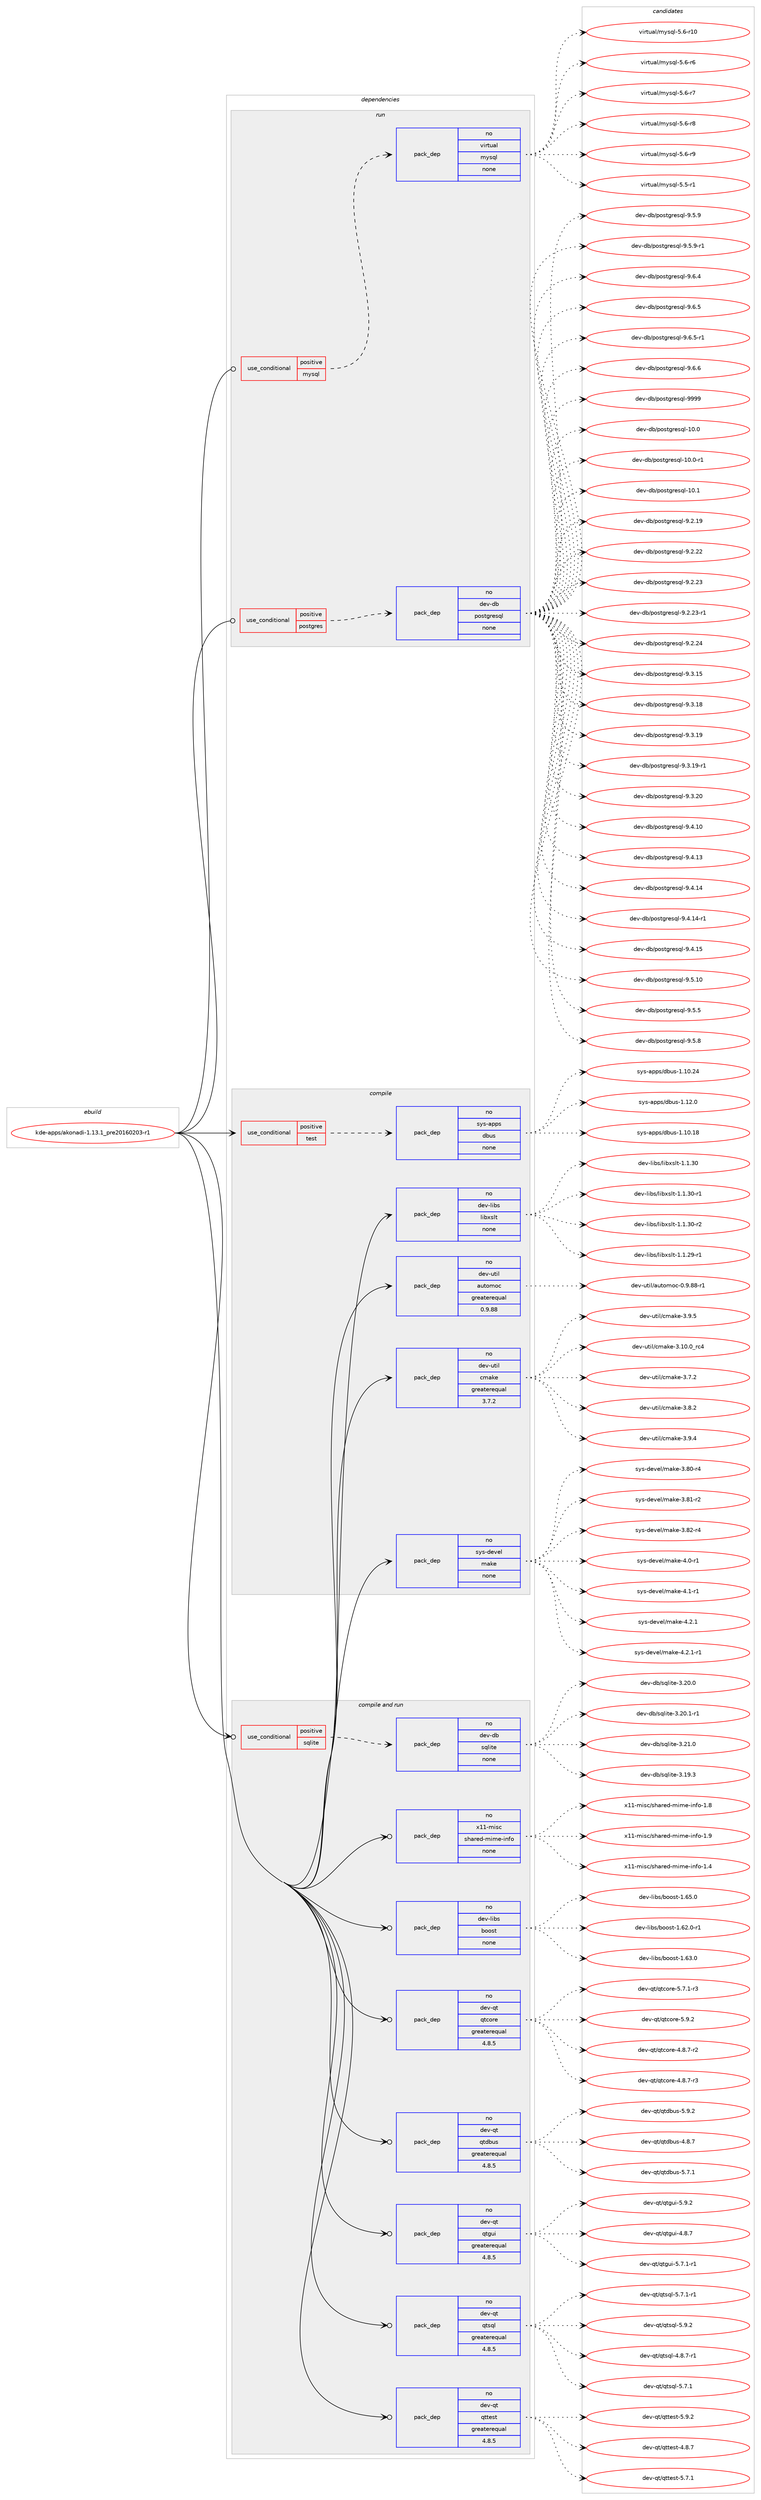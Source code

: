 digraph prolog {

# *************
# Graph options
# *************

newrank=true;
concentrate=true;
compound=true;
graph [rankdir=LR,fontname=Helvetica,fontsize=10,ranksep=1.5];#, ranksep=2.5, nodesep=0.2];
edge  [arrowhead=vee];
node  [fontname=Helvetica,fontsize=10];

# **********
# The ebuild
# **********

subgraph cluster_leftcol {
color=gray;
rank=same;
label=<<i>ebuild</i>>;
id [label="kde-apps/akonadi-1.13.1_pre20160203-r1", color=red, width=4, href="../kde-apps/akonadi-1.13.1_pre20160203-r1.svg"];
}

# ****************
# The dependencies
# ****************

subgraph cluster_midcol {
color=gray;
label=<<i>dependencies</i>>;
subgraph cluster_compile {
fillcolor="#eeeeee";
style=filled;
label=<<i>compile</i>>;
subgraph cond82275 {
dependency313034 [label=<<TABLE BORDER="0" CELLBORDER="1" CELLSPACING="0" CELLPADDING="4"><TR><TD ROWSPAN="3" CELLPADDING="10">use_conditional</TD></TR><TR><TD>positive</TD></TR><TR><TD>test</TD></TR></TABLE>>, shape=none, color=red];
subgraph pack225768 {
dependency313035 [label=<<TABLE BORDER="0" CELLBORDER="1" CELLSPACING="0" CELLPADDING="4" WIDTH="220"><TR><TD ROWSPAN="6" CELLPADDING="30">pack_dep</TD></TR><TR><TD WIDTH="110">no</TD></TR><TR><TD>sys-apps</TD></TR><TR><TD>dbus</TD></TR><TR><TD>none</TD></TR><TR><TD></TD></TR></TABLE>>, shape=none, color=blue];
}
dependency313034:e -> dependency313035:w [weight=20,style="dashed",arrowhead="vee"];
}
id:e -> dependency313034:w [weight=20,style="solid",arrowhead="vee"];
subgraph pack225769 {
dependency313036 [label=<<TABLE BORDER="0" CELLBORDER="1" CELLSPACING="0" CELLPADDING="4" WIDTH="220"><TR><TD ROWSPAN="6" CELLPADDING="30">pack_dep</TD></TR><TR><TD WIDTH="110">no</TD></TR><TR><TD>dev-libs</TD></TR><TR><TD>libxslt</TD></TR><TR><TD>none</TD></TR><TR><TD></TD></TR></TABLE>>, shape=none, color=blue];
}
id:e -> dependency313036:w [weight=20,style="solid",arrowhead="vee"];
subgraph pack225770 {
dependency313037 [label=<<TABLE BORDER="0" CELLBORDER="1" CELLSPACING="0" CELLPADDING="4" WIDTH="220"><TR><TD ROWSPAN="6" CELLPADDING="30">pack_dep</TD></TR><TR><TD WIDTH="110">no</TD></TR><TR><TD>dev-util</TD></TR><TR><TD>automoc</TD></TR><TR><TD>greaterequal</TD></TR><TR><TD>0.9.88</TD></TR></TABLE>>, shape=none, color=blue];
}
id:e -> dependency313037:w [weight=20,style="solid",arrowhead="vee"];
subgraph pack225771 {
dependency313038 [label=<<TABLE BORDER="0" CELLBORDER="1" CELLSPACING="0" CELLPADDING="4" WIDTH="220"><TR><TD ROWSPAN="6" CELLPADDING="30">pack_dep</TD></TR><TR><TD WIDTH="110">no</TD></TR><TR><TD>dev-util</TD></TR><TR><TD>cmake</TD></TR><TR><TD>greaterequal</TD></TR><TR><TD>3.7.2</TD></TR></TABLE>>, shape=none, color=blue];
}
id:e -> dependency313038:w [weight=20,style="solid",arrowhead="vee"];
subgraph pack225772 {
dependency313039 [label=<<TABLE BORDER="0" CELLBORDER="1" CELLSPACING="0" CELLPADDING="4" WIDTH="220"><TR><TD ROWSPAN="6" CELLPADDING="30">pack_dep</TD></TR><TR><TD WIDTH="110">no</TD></TR><TR><TD>sys-devel</TD></TR><TR><TD>make</TD></TR><TR><TD>none</TD></TR><TR><TD></TD></TR></TABLE>>, shape=none, color=blue];
}
id:e -> dependency313039:w [weight=20,style="solid",arrowhead="vee"];
}
subgraph cluster_compileandrun {
fillcolor="#eeeeee";
style=filled;
label=<<i>compile and run</i>>;
subgraph cond82276 {
dependency313040 [label=<<TABLE BORDER="0" CELLBORDER="1" CELLSPACING="0" CELLPADDING="4"><TR><TD ROWSPAN="3" CELLPADDING="10">use_conditional</TD></TR><TR><TD>positive</TD></TR><TR><TD>sqlite</TD></TR></TABLE>>, shape=none, color=red];
subgraph pack225773 {
dependency313041 [label=<<TABLE BORDER="0" CELLBORDER="1" CELLSPACING="0" CELLPADDING="4" WIDTH="220"><TR><TD ROWSPAN="6" CELLPADDING="30">pack_dep</TD></TR><TR><TD WIDTH="110">no</TD></TR><TR><TD>dev-db</TD></TR><TR><TD>sqlite</TD></TR><TR><TD>none</TD></TR><TR><TD></TD></TR></TABLE>>, shape=none, color=blue];
}
dependency313040:e -> dependency313041:w [weight=20,style="dashed",arrowhead="vee"];
}
id:e -> dependency313040:w [weight=20,style="solid",arrowhead="odotvee"];
subgraph pack225774 {
dependency313042 [label=<<TABLE BORDER="0" CELLBORDER="1" CELLSPACING="0" CELLPADDING="4" WIDTH="220"><TR><TD ROWSPAN="6" CELLPADDING="30">pack_dep</TD></TR><TR><TD WIDTH="110">no</TD></TR><TR><TD>dev-libs</TD></TR><TR><TD>boost</TD></TR><TR><TD>none</TD></TR><TR><TD></TD></TR></TABLE>>, shape=none, color=blue];
}
id:e -> dependency313042:w [weight=20,style="solid",arrowhead="odotvee"];
subgraph pack225775 {
dependency313043 [label=<<TABLE BORDER="0" CELLBORDER="1" CELLSPACING="0" CELLPADDING="4" WIDTH="220"><TR><TD ROWSPAN="6" CELLPADDING="30">pack_dep</TD></TR><TR><TD WIDTH="110">no</TD></TR><TR><TD>dev-qt</TD></TR><TR><TD>qtcore</TD></TR><TR><TD>greaterequal</TD></TR><TR><TD>4.8.5</TD></TR></TABLE>>, shape=none, color=blue];
}
id:e -> dependency313043:w [weight=20,style="solid",arrowhead="odotvee"];
subgraph pack225776 {
dependency313044 [label=<<TABLE BORDER="0" CELLBORDER="1" CELLSPACING="0" CELLPADDING="4" WIDTH="220"><TR><TD ROWSPAN="6" CELLPADDING="30">pack_dep</TD></TR><TR><TD WIDTH="110">no</TD></TR><TR><TD>dev-qt</TD></TR><TR><TD>qtdbus</TD></TR><TR><TD>greaterequal</TD></TR><TR><TD>4.8.5</TD></TR></TABLE>>, shape=none, color=blue];
}
id:e -> dependency313044:w [weight=20,style="solid",arrowhead="odotvee"];
subgraph pack225777 {
dependency313045 [label=<<TABLE BORDER="0" CELLBORDER="1" CELLSPACING="0" CELLPADDING="4" WIDTH="220"><TR><TD ROWSPAN="6" CELLPADDING="30">pack_dep</TD></TR><TR><TD WIDTH="110">no</TD></TR><TR><TD>dev-qt</TD></TR><TR><TD>qtgui</TD></TR><TR><TD>greaterequal</TD></TR><TR><TD>4.8.5</TD></TR></TABLE>>, shape=none, color=blue];
}
id:e -> dependency313045:w [weight=20,style="solid",arrowhead="odotvee"];
subgraph pack225778 {
dependency313046 [label=<<TABLE BORDER="0" CELLBORDER="1" CELLSPACING="0" CELLPADDING="4" WIDTH="220"><TR><TD ROWSPAN="6" CELLPADDING="30">pack_dep</TD></TR><TR><TD WIDTH="110">no</TD></TR><TR><TD>dev-qt</TD></TR><TR><TD>qtsql</TD></TR><TR><TD>greaterequal</TD></TR><TR><TD>4.8.5</TD></TR></TABLE>>, shape=none, color=blue];
}
id:e -> dependency313046:w [weight=20,style="solid",arrowhead="odotvee"];
subgraph pack225779 {
dependency313047 [label=<<TABLE BORDER="0" CELLBORDER="1" CELLSPACING="0" CELLPADDING="4" WIDTH="220"><TR><TD ROWSPAN="6" CELLPADDING="30">pack_dep</TD></TR><TR><TD WIDTH="110">no</TD></TR><TR><TD>dev-qt</TD></TR><TR><TD>qttest</TD></TR><TR><TD>greaterequal</TD></TR><TR><TD>4.8.5</TD></TR></TABLE>>, shape=none, color=blue];
}
id:e -> dependency313047:w [weight=20,style="solid",arrowhead="odotvee"];
subgraph pack225780 {
dependency313048 [label=<<TABLE BORDER="0" CELLBORDER="1" CELLSPACING="0" CELLPADDING="4" WIDTH="220"><TR><TD ROWSPAN="6" CELLPADDING="30">pack_dep</TD></TR><TR><TD WIDTH="110">no</TD></TR><TR><TD>x11-misc</TD></TR><TR><TD>shared-mime-info</TD></TR><TR><TD>none</TD></TR><TR><TD></TD></TR></TABLE>>, shape=none, color=blue];
}
id:e -> dependency313048:w [weight=20,style="solid",arrowhead="odotvee"];
}
subgraph cluster_run {
fillcolor="#eeeeee";
style=filled;
label=<<i>run</i>>;
subgraph cond82277 {
dependency313049 [label=<<TABLE BORDER="0" CELLBORDER="1" CELLSPACING="0" CELLPADDING="4"><TR><TD ROWSPAN="3" CELLPADDING="10">use_conditional</TD></TR><TR><TD>positive</TD></TR><TR><TD>mysql</TD></TR></TABLE>>, shape=none, color=red];
subgraph pack225781 {
dependency313050 [label=<<TABLE BORDER="0" CELLBORDER="1" CELLSPACING="0" CELLPADDING="4" WIDTH="220"><TR><TD ROWSPAN="6" CELLPADDING="30">pack_dep</TD></TR><TR><TD WIDTH="110">no</TD></TR><TR><TD>virtual</TD></TR><TR><TD>mysql</TD></TR><TR><TD>none</TD></TR><TR><TD></TD></TR></TABLE>>, shape=none, color=blue];
}
dependency313049:e -> dependency313050:w [weight=20,style="dashed",arrowhead="vee"];
}
id:e -> dependency313049:w [weight=20,style="solid",arrowhead="odot"];
subgraph cond82278 {
dependency313051 [label=<<TABLE BORDER="0" CELLBORDER="1" CELLSPACING="0" CELLPADDING="4"><TR><TD ROWSPAN="3" CELLPADDING="10">use_conditional</TD></TR><TR><TD>positive</TD></TR><TR><TD>postgres</TD></TR></TABLE>>, shape=none, color=red];
subgraph pack225782 {
dependency313052 [label=<<TABLE BORDER="0" CELLBORDER="1" CELLSPACING="0" CELLPADDING="4" WIDTH="220"><TR><TD ROWSPAN="6" CELLPADDING="30">pack_dep</TD></TR><TR><TD WIDTH="110">no</TD></TR><TR><TD>dev-db</TD></TR><TR><TD>postgresql</TD></TR><TR><TD>none</TD></TR><TR><TD></TD></TR></TABLE>>, shape=none, color=blue];
}
dependency313051:e -> dependency313052:w [weight=20,style="dashed",arrowhead="vee"];
}
id:e -> dependency313051:w [weight=20,style="solid",arrowhead="odot"];
}
}

# **************
# The candidates
# **************

subgraph cluster_choices {
rank=same;
color=gray;
label=<<i>candidates</i>>;

subgraph choice225768 {
color=black;
nodesep=1;
choice115121115459711211211547100981171154549464948464956 [label="sys-apps/dbus-1.10.18", color=red, width=4,href="../sys-apps/dbus-1.10.18.svg"];
choice115121115459711211211547100981171154549464948465052 [label="sys-apps/dbus-1.10.24", color=red, width=4,href="../sys-apps/dbus-1.10.24.svg"];
choice1151211154597112112115471009811711545494649504648 [label="sys-apps/dbus-1.12.0", color=red, width=4,href="../sys-apps/dbus-1.12.0.svg"];
dependency313035:e -> choice115121115459711211211547100981171154549464948464956:w [style=dotted,weight="100"];
dependency313035:e -> choice115121115459711211211547100981171154549464948465052:w [style=dotted,weight="100"];
dependency313035:e -> choice1151211154597112112115471009811711545494649504648:w [style=dotted,weight="100"];
}
subgraph choice225769 {
color=black;
nodesep=1;
choice10010111845108105981154710810598120115108116454946494650574511449 [label="dev-libs/libxslt-1.1.29-r1", color=red, width=4,href="../dev-libs/libxslt-1.1.29-r1.svg"];
choice1001011184510810598115471081059812011510811645494649465148 [label="dev-libs/libxslt-1.1.30", color=red, width=4,href="../dev-libs/libxslt-1.1.30.svg"];
choice10010111845108105981154710810598120115108116454946494651484511449 [label="dev-libs/libxslt-1.1.30-r1", color=red, width=4,href="../dev-libs/libxslt-1.1.30-r1.svg"];
choice10010111845108105981154710810598120115108116454946494651484511450 [label="dev-libs/libxslt-1.1.30-r2", color=red, width=4,href="../dev-libs/libxslt-1.1.30-r2.svg"];
dependency313036:e -> choice10010111845108105981154710810598120115108116454946494650574511449:w [style=dotted,weight="100"];
dependency313036:e -> choice1001011184510810598115471081059812011510811645494649465148:w [style=dotted,weight="100"];
dependency313036:e -> choice10010111845108105981154710810598120115108116454946494651484511449:w [style=dotted,weight="100"];
dependency313036:e -> choice10010111845108105981154710810598120115108116454946494651484511450:w [style=dotted,weight="100"];
}
subgraph choice225770 {
color=black;
nodesep=1;
choice10010111845117116105108479711711611110911199454846574656564511449 [label="dev-util/automoc-0.9.88-r1", color=red, width=4,href="../dev-util/automoc-0.9.88-r1.svg"];
dependency313037:e -> choice10010111845117116105108479711711611110911199454846574656564511449:w [style=dotted,weight="100"];
}
subgraph choice225771 {
color=black;
nodesep=1;
choice1001011184511711610510847991099710710145514649484648951149952 [label="dev-util/cmake-3.10.0_rc4", color=red, width=4,href="../dev-util/cmake-3.10.0_rc4.svg"];
choice10010111845117116105108479910997107101455146554650 [label="dev-util/cmake-3.7.2", color=red, width=4,href="../dev-util/cmake-3.7.2.svg"];
choice10010111845117116105108479910997107101455146564650 [label="dev-util/cmake-3.8.2", color=red, width=4,href="../dev-util/cmake-3.8.2.svg"];
choice10010111845117116105108479910997107101455146574652 [label="dev-util/cmake-3.9.4", color=red, width=4,href="../dev-util/cmake-3.9.4.svg"];
choice10010111845117116105108479910997107101455146574653 [label="dev-util/cmake-3.9.5", color=red, width=4,href="../dev-util/cmake-3.9.5.svg"];
dependency313038:e -> choice1001011184511711610510847991099710710145514649484648951149952:w [style=dotted,weight="100"];
dependency313038:e -> choice10010111845117116105108479910997107101455146554650:w [style=dotted,weight="100"];
dependency313038:e -> choice10010111845117116105108479910997107101455146564650:w [style=dotted,weight="100"];
dependency313038:e -> choice10010111845117116105108479910997107101455146574652:w [style=dotted,weight="100"];
dependency313038:e -> choice10010111845117116105108479910997107101455146574653:w [style=dotted,weight="100"];
}
subgraph choice225772 {
color=black;
nodesep=1;
choice11512111545100101118101108471099710710145514656484511452 [label="sys-devel/make-3.80-r4", color=red, width=4,href="../sys-devel/make-3.80-r4.svg"];
choice11512111545100101118101108471099710710145514656494511450 [label="sys-devel/make-3.81-r2", color=red, width=4,href="../sys-devel/make-3.81-r2.svg"];
choice11512111545100101118101108471099710710145514656504511452 [label="sys-devel/make-3.82-r4", color=red, width=4,href="../sys-devel/make-3.82-r4.svg"];
choice115121115451001011181011084710997107101455246484511449 [label="sys-devel/make-4.0-r1", color=red, width=4,href="../sys-devel/make-4.0-r1.svg"];
choice115121115451001011181011084710997107101455246494511449 [label="sys-devel/make-4.1-r1", color=red, width=4,href="../sys-devel/make-4.1-r1.svg"];
choice115121115451001011181011084710997107101455246504649 [label="sys-devel/make-4.2.1", color=red, width=4,href="../sys-devel/make-4.2.1.svg"];
choice1151211154510010111810110847109971071014552465046494511449 [label="sys-devel/make-4.2.1-r1", color=red, width=4,href="../sys-devel/make-4.2.1-r1.svg"];
dependency313039:e -> choice11512111545100101118101108471099710710145514656484511452:w [style=dotted,weight="100"];
dependency313039:e -> choice11512111545100101118101108471099710710145514656494511450:w [style=dotted,weight="100"];
dependency313039:e -> choice11512111545100101118101108471099710710145514656504511452:w [style=dotted,weight="100"];
dependency313039:e -> choice115121115451001011181011084710997107101455246484511449:w [style=dotted,weight="100"];
dependency313039:e -> choice115121115451001011181011084710997107101455246494511449:w [style=dotted,weight="100"];
dependency313039:e -> choice115121115451001011181011084710997107101455246504649:w [style=dotted,weight="100"];
dependency313039:e -> choice1151211154510010111810110847109971071014552465046494511449:w [style=dotted,weight="100"];
}
subgraph choice225773 {
color=black;
nodesep=1;
choice10010111845100984711511310810511610145514649574651 [label="dev-db/sqlite-3.19.3", color=red, width=4,href="../dev-db/sqlite-3.19.3.svg"];
choice10010111845100984711511310810511610145514650484648 [label="dev-db/sqlite-3.20.0", color=red, width=4,href="../dev-db/sqlite-3.20.0.svg"];
choice100101118451009847115113108105116101455146504846494511449 [label="dev-db/sqlite-3.20.1-r1", color=red, width=4,href="../dev-db/sqlite-3.20.1-r1.svg"];
choice10010111845100984711511310810511610145514650494648 [label="dev-db/sqlite-3.21.0", color=red, width=4,href="../dev-db/sqlite-3.21.0.svg"];
dependency313041:e -> choice10010111845100984711511310810511610145514649574651:w [style=dotted,weight="100"];
dependency313041:e -> choice10010111845100984711511310810511610145514650484648:w [style=dotted,weight="100"];
dependency313041:e -> choice100101118451009847115113108105116101455146504846494511449:w [style=dotted,weight="100"];
dependency313041:e -> choice10010111845100984711511310810511610145514650494648:w [style=dotted,weight="100"];
}
subgraph choice225774 {
color=black;
nodesep=1;
choice10010111845108105981154798111111115116454946545046484511449 [label="dev-libs/boost-1.62.0-r1", color=red, width=4,href="../dev-libs/boost-1.62.0-r1.svg"];
choice1001011184510810598115479811111111511645494654514648 [label="dev-libs/boost-1.63.0", color=red, width=4,href="../dev-libs/boost-1.63.0.svg"];
choice1001011184510810598115479811111111511645494654534648 [label="dev-libs/boost-1.65.0", color=red, width=4,href="../dev-libs/boost-1.65.0.svg"];
dependency313042:e -> choice10010111845108105981154798111111115116454946545046484511449:w [style=dotted,weight="100"];
dependency313042:e -> choice1001011184510810598115479811111111511645494654514648:w [style=dotted,weight="100"];
dependency313042:e -> choice1001011184510810598115479811111111511645494654534648:w [style=dotted,weight="100"];
}
subgraph choice225775 {
color=black;
nodesep=1;
choice1001011184511311647113116991111141014552465646554511450 [label="dev-qt/qtcore-4.8.7-r2", color=red, width=4,href="../dev-qt/qtcore-4.8.7-r2.svg"];
choice1001011184511311647113116991111141014552465646554511451 [label="dev-qt/qtcore-4.8.7-r3", color=red, width=4,href="../dev-qt/qtcore-4.8.7-r3.svg"];
choice1001011184511311647113116991111141014553465546494511451 [label="dev-qt/qtcore-5.7.1-r3", color=red, width=4,href="../dev-qt/qtcore-5.7.1-r3.svg"];
choice100101118451131164711311699111114101455346574650 [label="dev-qt/qtcore-5.9.2", color=red, width=4,href="../dev-qt/qtcore-5.9.2.svg"];
dependency313043:e -> choice1001011184511311647113116991111141014552465646554511450:w [style=dotted,weight="100"];
dependency313043:e -> choice1001011184511311647113116991111141014552465646554511451:w [style=dotted,weight="100"];
dependency313043:e -> choice1001011184511311647113116991111141014553465546494511451:w [style=dotted,weight="100"];
dependency313043:e -> choice100101118451131164711311699111114101455346574650:w [style=dotted,weight="100"];
}
subgraph choice225776 {
color=black;
nodesep=1;
choice100101118451131164711311610098117115455246564655 [label="dev-qt/qtdbus-4.8.7", color=red, width=4,href="../dev-qt/qtdbus-4.8.7.svg"];
choice100101118451131164711311610098117115455346554649 [label="dev-qt/qtdbus-5.7.1", color=red, width=4,href="../dev-qt/qtdbus-5.7.1.svg"];
choice100101118451131164711311610098117115455346574650 [label="dev-qt/qtdbus-5.9.2", color=red, width=4,href="../dev-qt/qtdbus-5.9.2.svg"];
dependency313044:e -> choice100101118451131164711311610098117115455246564655:w [style=dotted,weight="100"];
dependency313044:e -> choice100101118451131164711311610098117115455346554649:w [style=dotted,weight="100"];
dependency313044:e -> choice100101118451131164711311610098117115455346574650:w [style=dotted,weight="100"];
}
subgraph choice225777 {
color=black;
nodesep=1;
choice1001011184511311647113116103117105455246564655 [label="dev-qt/qtgui-4.8.7", color=red, width=4,href="../dev-qt/qtgui-4.8.7.svg"];
choice10010111845113116471131161031171054553465546494511449 [label="dev-qt/qtgui-5.7.1-r1", color=red, width=4,href="../dev-qt/qtgui-5.7.1-r1.svg"];
choice1001011184511311647113116103117105455346574650 [label="dev-qt/qtgui-5.9.2", color=red, width=4,href="../dev-qt/qtgui-5.9.2.svg"];
dependency313045:e -> choice1001011184511311647113116103117105455246564655:w [style=dotted,weight="100"];
dependency313045:e -> choice10010111845113116471131161031171054553465546494511449:w [style=dotted,weight="100"];
dependency313045:e -> choice1001011184511311647113116103117105455346574650:w [style=dotted,weight="100"];
}
subgraph choice225778 {
color=black;
nodesep=1;
choice10010111845113116471131161151131084552465646554511449 [label="dev-qt/qtsql-4.8.7-r1", color=red, width=4,href="../dev-qt/qtsql-4.8.7-r1.svg"];
choice1001011184511311647113116115113108455346554649 [label="dev-qt/qtsql-5.7.1", color=red, width=4,href="../dev-qt/qtsql-5.7.1.svg"];
choice10010111845113116471131161151131084553465546494511449 [label="dev-qt/qtsql-5.7.1-r1", color=red, width=4,href="../dev-qt/qtsql-5.7.1-r1.svg"];
choice1001011184511311647113116115113108455346574650 [label="dev-qt/qtsql-5.9.2", color=red, width=4,href="../dev-qt/qtsql-5.9.2.svg"];
dependency313046:e -> choice10010111845113116471131161151131084552465646554511449:w [style=dotted,weight="100"];
dependency313046:e -> choice1001011184511311647113116115113108455346554649:w [style=dotted,weight="100"];
dependency313046:e -> choice10010111845113116471131161151131084553465546494511449:w [style=dotted,weight="100"];
dependency313046:e -> choice1001011184511311647113116115113108455346574650:w [style=dotted,weight="100"];
}
subgraph choice225779 {
color=black;
nodesep=1;
choice1001011184511311647113116116101115116455246564655 [label="dev-qt/qttest-4.8.7", color=red, width=4,href="../dev-qt/qttest-4.8.7.svg"];
choice1001011184511311647113116116101115116455346554649 [label="dev-qt/qttest-5.7.1", color=red, width=4,href="../dev-qt/qttest-5.7.1.svg"];
choice1001011184511311647113116116101115116455346574650 [label="dev-qt/qttest-5.9.2", color=red, width=4,href="../dev-qt/qttest-5.9.2.svg"];
dependency313047:e -> choice1001011184511311647113116116101115116455246564655:w [style=dotted,weight="100"];
dependency313047:e -> choice1001011184511311647113116116101115116455346554649:w [style=dotted,weight="100"];
dependency313047:e -> choice1001011184511311647113116116101115116455346574650:w [style=dotted,weight="100"];
}
subgraph choice225780 {
color=black;
nodesep=1;
choice120494945109105115994711510497114101100451091051091014510511010211145494652 [label="x11-misc/shared-mime-info-1.4", color=red, width=4,href="../x11-misc/shared-mime-info-1.4.svg"];
choice120494945109105115994711510497114101100451091051091014510511010211145494656 [label="x11-misc/shared-mime-info-1.8", color=red, width=4,href="../x11-misc/shared-mime-info-1.8.svg"];
choice120494945109105115994711510497114101100451091051091014510511010211145494657 [label="x11-misc/shared-mime-info-1.9", color=red, width=4,href="../x11-misc/shared-mime-info-1.9.svg"];
dependency313048:e -> choice120494945109105115994711510497114101100451091051091014510511010211145494652:w [style=dotted,weight="100"];
dependency313048:e -> choice120494945109105115994711510497114101100451091051091014510511010211145494656:w [style=dotted,weight="100"];
dependency313048:e -> choice120494945109105115994711510497114101100451091051091014510511010211145494657:w [style=dotted,weight="100"];
}
subgraph choice225781 {
color=black;
nodesep=1;
choice1181051141161179710847109121115113108455346534511449 [label="virtual/mysql-5.5-r1", color=red, width=4,href="../virtual/mysql-5.5-r1.svg"];
choice118105114116117971084710912111511310845534654451144948 [label="virtual/mysql-5.6-r10", color=red, width=4,href="../virtual/mysql-5.6-r10.svg"];
choice1181051141161179710847109121115113108455346544511454 [label="virtual/mysql-5.6-r6", color=red, width=4,href="../virtual/mysql-5.6-r6.svg"];
choice1181051141161179710847109121115113108455346544511455 [label="virtual/mysql-5.6-r7", color=red, width=4,href="../virtual/mysql-5.6-r7.svg"];
choice1181051141161179710847109121115113108455346544511456 [label="virtual/mysql-5.6-r8", color=red, width=4,href="../virtual/mysql-5.6-r8.svg"];
choice1181051141161179710847109121115113108455346544511457 [label="virtual/mysql-5.6-r9", color=red, width=4,href="../virtual/mysql-5.6-r9.svg"];
dependency313050:e -> choice1181051141161179710847109121115113108455346534511449:w [style=dotted,weight="100"];
dependency313050:e -> choice118105114116117971084710912111511310845534654451144948:w [style=dotted,weight="100"];
dependency313050:e -> choice1181051141161179710847109121115113108455346544511454:w [style=dotted,weight="100"];
dependency313050:e -> choice1181051141161179710847109121115113108455346544511455:w [style=dotted,weight="100"];
dependency313050:e -> choice1181051141161179710847109121115113108455346544511456:w [style=dotted,weight="100"];
dependency313050:e -> choice1181051141161179710847109121115113108455346544511457:w [style=dotted,weight="100"];
}
subgraph choice225782 {
color=black;
nodesep=1;
choice1001011184510098471121111151161031141011151131084549484648 [label="dev-db/postgresql-10.0", color=red, width=4,href="../dev-db/postgresql-10.0.svg"];
choice10010111845100984711211111511610311410111511310845494846484511449 [label="dev-db/postgresql-10.0-r1", color=red, width=4,href="../dev-db/postgresql-10.0-r1.svg"];
choice1001011184510098471121111151161031141011151131084549484649 [label="dev-db/postgresql-10.1", color=red, width=4,href="../dev-db/postgresql-10.1.svg"];
choice10010111845100984711211111511610311410111511310845574650464957 [label="dev-db/postgresql-9.2.19", color=red, width=4,href="../dev-db/postgresql-9.2.19.svg"];
choice10010111845100984711211111511610311410111511310845574650465050 [label="dev-db/postgresql-9.2.22", color=red, width=4,href="../dev-db/postgresql-9.2.22.svg"];
choice10010111845100984711211111511610311410111511310845574650465051 [label="dev-db/postgresql-9.2.23", color=red, width=4,href="../dev-db/postgresql-9.2.23.svg"];
choice100101118451009847112111115116103114101115113108455746504650514511449 [label="dev-db/postgresql-9.2.23-r1", color=red, width=4,href="../dev-db/postgresql-9.2.23-r1.svg"];
choice10010111845100984711211111511610311410111511310845574650465052 [label="dev-db/postgresql-9.2.24", color=red, width=4,href="../dev-db/postgresql-9.2.24.svg"];
choice10010111845100984711211111511610311410111511310845574651464953 [label="dev-db/postgresql-9.3.15", color=red, width=4,href="../dev-db/postgresql-9.3.15.svg"];
choice10010111845100984711211111511610311410111511310845574651464956 [label="dev-db/postgresql-9.3.18", color=red, width=4,href="../dev-db/postgresql-9.3.18.svg"];
choice10010111845100984711211111511610311410111511310845574651464957 [label="dev-db/postgresql-9.3.19", color=red, width=4,href="../dev-db/postgresql-9.3.19.svg"];
choice100101118451009847112111115116103114101115113108455746514649574511449 [label="dev-db/postgresql-9.3.19-r1", color=red, width=4,href="../dev-db/postgresql-9.3.19-r1.svg"];
choice10010111845100984711211111511610311410111511310845574651465048 [label="dev-db/postgresql-9.3.20", color=red, width=4,href="../dev-db/postgresql-9.3.20.svg"];
choice10010111845100984711211111511610311410111511310845574652464948 [label="dev-db/postgresql-9.4.10", color=red, width=4,href="../dev-db/postgresql-9.4.10.svg"];
choice10010111845100984711211111511610311410111511310845574652464951 [label="dev-db/postgresql-9.4.13", color=red, width=4,href="../dev-db/postgresql-9.4.13.svg"];
choice10010111845100984711211111511610311410111511310845574652464952 [label="dev-db/postgresql-9.4.14", color=red, width=4,href="../dev-db/postgresql-9.4.14.svg"];
choice100101118451009847112111115116103114101115113108455746524649524511449 [label="dev-db/postgresql-9.4.14-r1", color=red, width=4,href="../dev-db/postgresql-9.4.14-r1.svg"];
choice10010111845100984711211111511610311410111511310845574652464953 [label="dev-db/postgresql-9.4.15", color=red, width=4,href="../dev-db/postgresql-9.4.15.svg"];
choice10010111845100984711211111511610311410111511310845574653464948 [label="dev-db/postgresql-9.5.10", color=red, width=4,href="../dev-db/postgresql-9.5.10.svg"];
choice100101118451009847112111115116103114101115113108455746534653 [label="dev-db/postgresql-9.5.5", color=red, width=4,href="../dev-db/postgresql-9.5.5.svg"];
choice100101118451009847112111115116103114101115113108455746534656 [label="dev-db/postgresql-9.5.8", color=red, width=4,href="../dev-db/postgresql-9.5.8.svg"];
choice100101118451009847112111115116103114101115113108455746534657 [label="dev-db/postgresql-9.5.9", color=red, width=4,href="../dev-db/postgresql-9.5.9.svg"];
choice1001011184510098471121111151161031141011151131084557465346574511449 [label="dev-db/postgresql-9.5.9-r1", color=red, width=4,href="../dev-db/postgresql-9.5.9-r1.svg"];
choice100101118451009847112111115116103114101115113108455746544652 [label="dev-db/postgresql-9.6.4", color=red, width=4,href="../dev-db/postgresql-9.6.4.svg"];
choice100101118451009847112111115116103114101115113108455746544653 [label="dev-db/postgresql-9.6.5", color=red, width=4,href="../dev-db/postgresql-9.6.5.svg"];
choice1001011184510098471121111151161031141011151131084557465446534511449 [label="dev-db/postgresql-9.6.5-r1", color=red, width=4,href="../dev-db/postgresql-9.6.5-r1.svg"];
choice100101118451009847112111115116103114101115113108455746544654 [label="dev-db/postgresql-9.6.6", color=red, width=4,href="../dev-db/postgresql-9.6.6.svg"];
choice1001011184510098471121111151161031141011151131084557575757 [label="dev-db/postgresql-9999", color=red, width=4,href="../dev-db/postgresql-9999.svg"];
dependency313052:e -> choice1001011184510098471121111151161031141011151131084549484648:w [style=dotted,weight="100"];
dependency313052:e -> choice10010111845100984711211111511610311410111511310845494846484511449:w [style=dotted,weight="100"];
dependency313052:e -> choice1001011184510098471121111151161031141011151131084549484649:w [style=dotted,weight="100"];
dependency313052:e -> choice10010111845100984711211111511610311410111511310845574650464957:w [style=dotted,weight="100"];
dependency313052:e -> choice10010111845100984711211111511610311410111511310845574650465050:w [style=dotted,weight="100"];
dependency313052:e -> choice10010111845100984711211111511610311410111511310845574650465051:w [style=dotted,weight="100"];
dependency313052:e -> choice100101118451009847112111115116103114101115113108455746504650514511449:w [style=dotted,weight="100"];
dependency313052:e -> choice10010111845100984711211111511610311410111511310845574650465052:w [style=dotted,weight="100"];
dependency313052:e -> choice10010111845100984711211111511610311410111511310845574651464953:w [style=dotted,weight="100"];
dependency313052:e -> choice10010111845100984711211111511610311410111511310845574651464956:w [style=dotted,weight="100"];
dependency313052:e -> choice10010111845100984711211111511610311410111511310845574651464957:w [style=dotted,weight="100"];
dependency313052:e -> choice100101118451009847112111115116103114101115113108455746514649574511449:w [style=dotted,weight="100"];
dependency313052:e -> choice10010111845100984711211111511610311410111511310845574651465048:w [style=dotted,weight="100"];
dependency313052:e -> choice10010111845100984711211111511610311410111511310845574652464948:w [style=dotted,weight="100"];
dependency313052:e -> choice10010111845100984711211111511610311410111511310845574652464951:w [style=dotted,weight="100"];
dependency313052:e -> choice10010111845100984711211111511610311410111511310845574652464952:w [style=dotted,weight="100"];
dependency313052:e -> choice100101118451009847112111115116103114101115113108455746524649524511449:w [style=dotted,weight="100"];
dependency313052:e -> choice10010111845100984711211111511610311410111511310845574652464953:w [style=dotted,weight="100"];
dependency313052:e -> choice10010111845100984711211111511610311410111511310845574653464948:w [style=dotted,weight="100"];
dependency313052:e -> choice100101118451009847112111115116103114101115113108455746534653:w [style=dotted,weight="100"];
dependency313052:e -> choice100101118451009847112111115116103114101115113108455746534656:w [style=dotted,weight="100"];
dependency313052:e -> choice100101118451009847112111115116103114101115113108455746534657:w [style=dotted,weight="100"];
dependency313052:e -> choice1001011184510098471121111151161031141011151131084557465346574511449:w [style=dotted,weight="100"];
dependency313052:e -> choice100101118451009847112111115116103114101115113108455746544652:w [style=dotted,weight="100"];
dependency313052:e -> choice100101118451009847112111115116103114101115113108455746544653:w [style=dotted,weight="100"];
dependency313052:e -> choice1001011184510098471121111151161031141011151131084557465446534511449:w [style=dotted,weight="100"];
dependency313052:e -> choice100101118451009847112111115116103114101115113108455746544654:w [style=dotted,weight="100"];
dependency313052:e -> choice1001011184510098471121111151161031141011151131084557575757:w [style=dotted,weight="100"];
}
}

}
